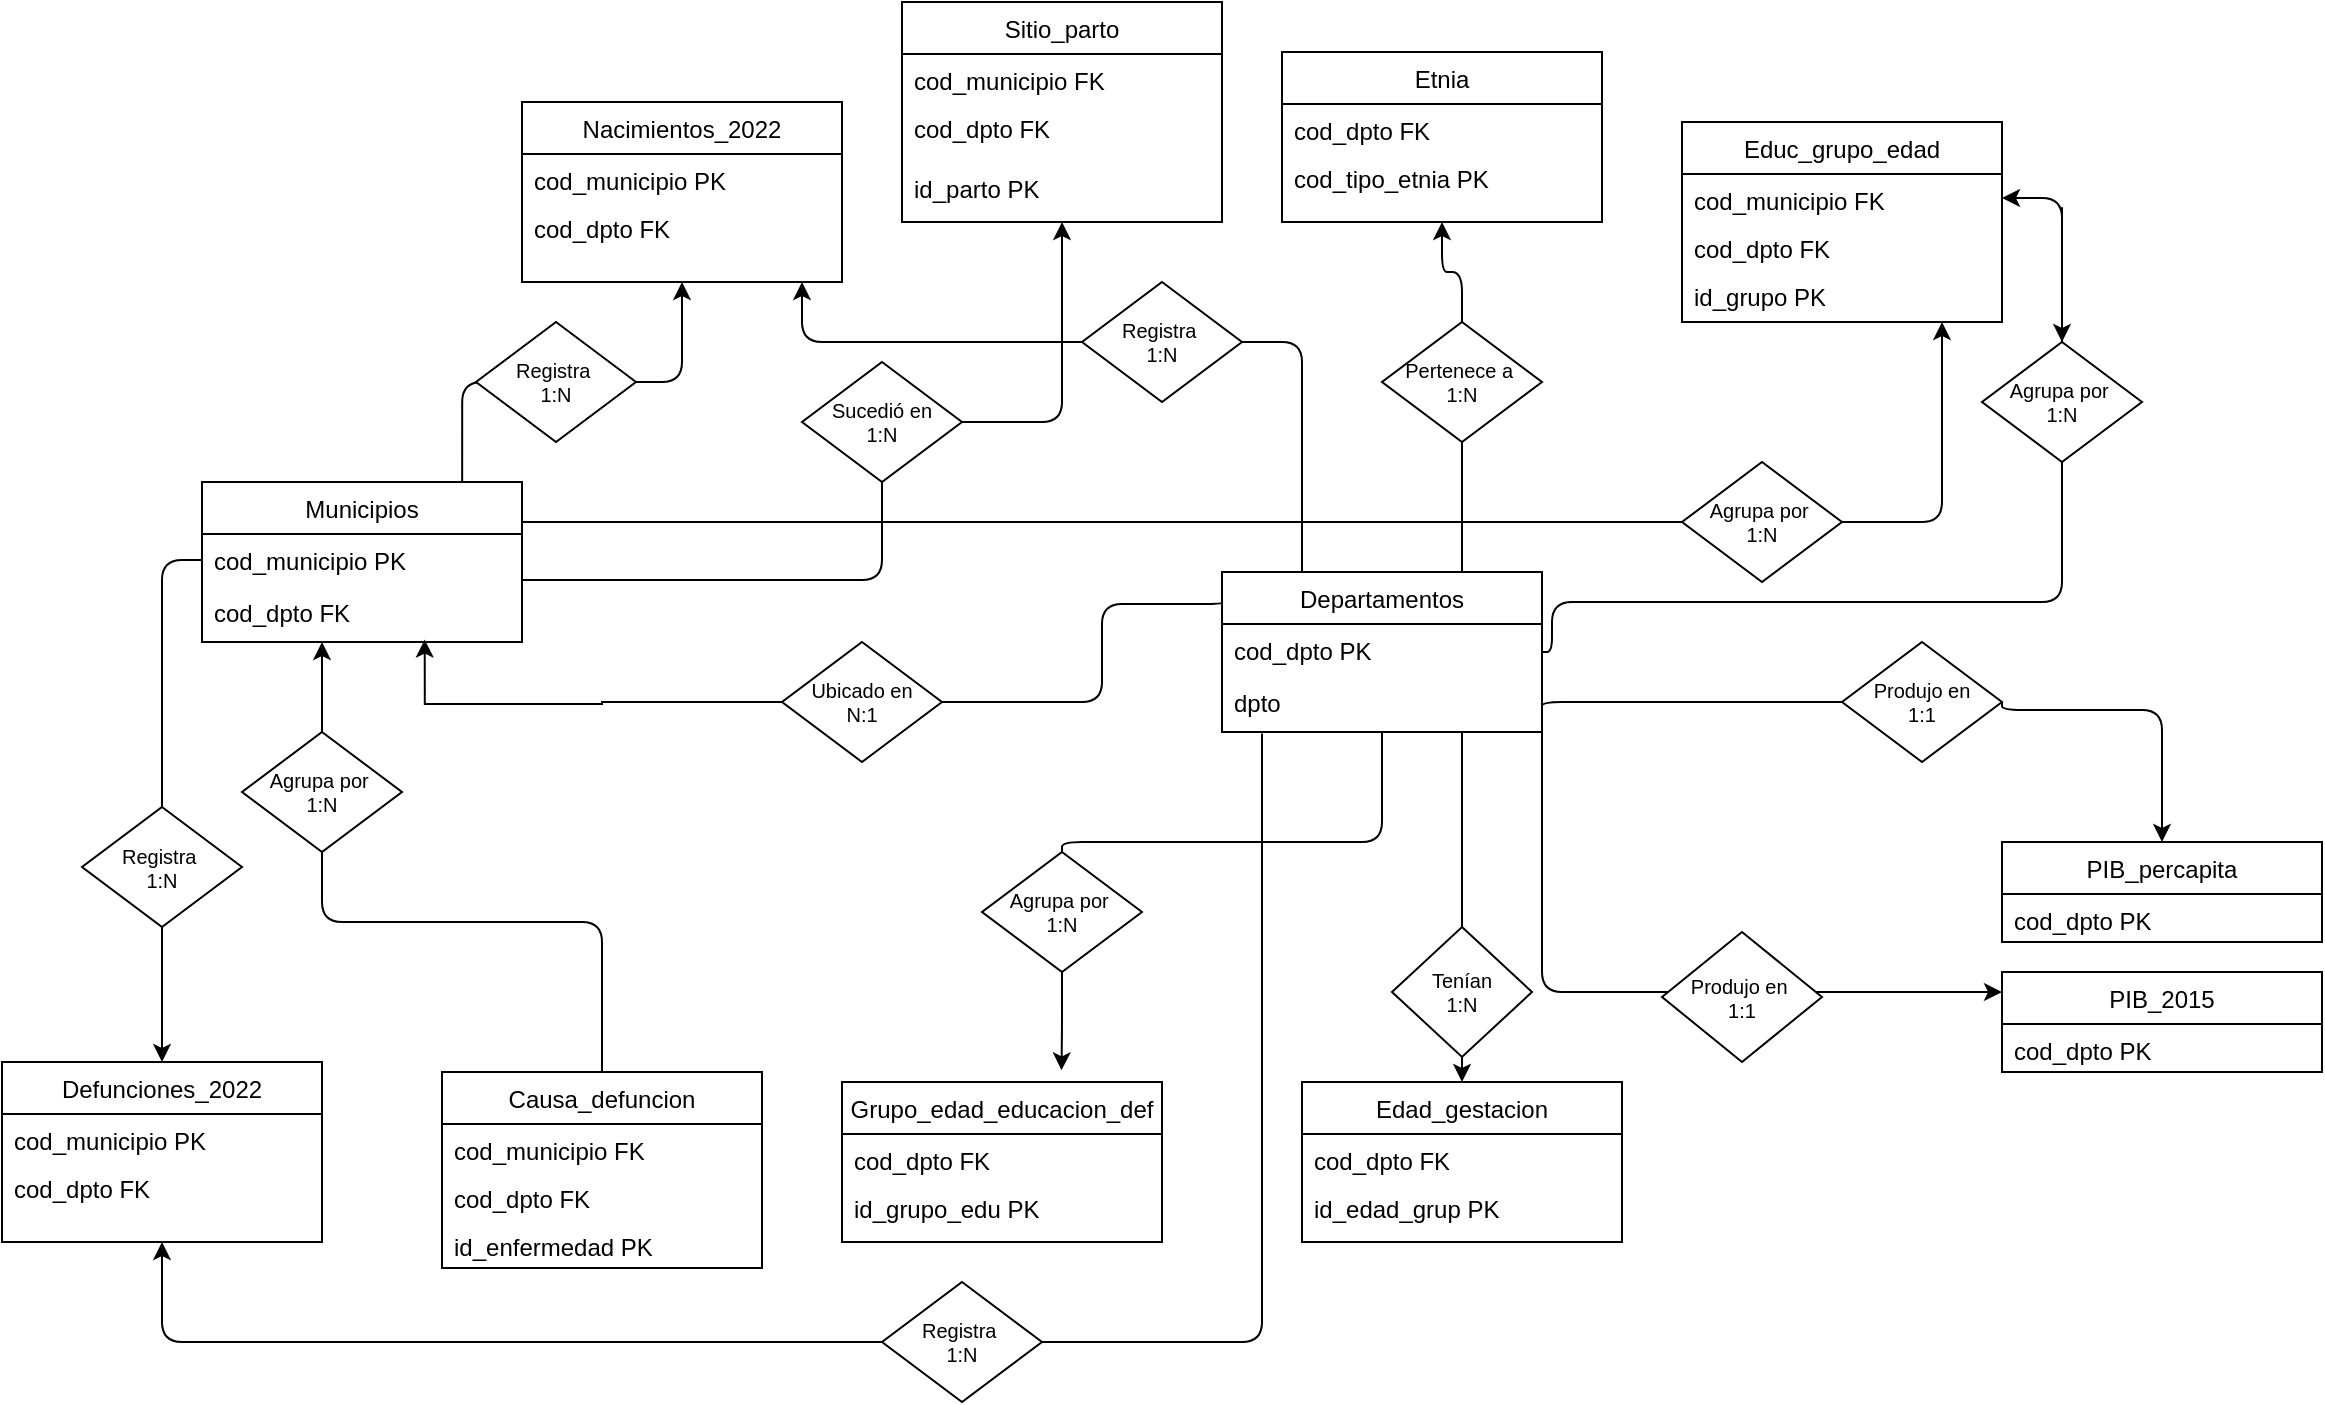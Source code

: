 <mxfile version="24.0.7" type="device">
  <diagram id="C5RBs43oDa-KdzZeNtuy" name="Page-1">
    <mxGraphModel dx="2062" dy="727" grid="1" gridSize="10" guides="1" tooltips="1" connect="1" arrows="1" fold="1" page="1" pageScale="1" pageWidth="827" pageHeight="1169" math="0" shadow="0">
      <root>
        <mxCell id="WIyWlLk6GJQsqaUBKTNV-0" />
        <mxCell id="WIyWlLk6GJQsqaUBKTNV-1" parent="WIyWlLk6GJQsqaUBKTNV-0" />
        <mxCell id="q3lk3f_6NWyYknvXHmoW-109" style="edgeStyle=orthogonalEdgeStyle;rounded=1;orthogonalLoop=1;jettySize=auto;html=1;curved=0;startArrow=classic;startFill=1;endArrow=none;endFill=0;" parent="WIyWlLk6GJQsqaUBKTNV-1" source="q3lk3f_6NWyYknvXHmoW-126" target="zkfFHV4jXpPFQw0GAbJ--17" edge="1">
          <mxGeometry relative="1" as="geometry">
            <Array as="points">
              <mxPoint x="300" y="98" />
              <mxPoint x="300" y="300" />
              <mxPoint x="45" y="300" />
              <mxPoint x="45" y="325" />
            </Array>
          </mxGeometry>
        </mxCell>
        <mxCell id="zkfFHV4jXpPFQw0GAbJ--0" value="Municipios" style="swimlane;fontStyle=0;align=center;verticalAlign=top;childLayout=stackLayout;horizontal=1;startSize=26;horizontalStack=0;resizeParent=1;resizeLast=0;collapsible=1;marginBottom=0;rounded=0;shadow=0;strokeWidth=1;" parent="WIyWlLk6GJQsqaUBKTNV-1" vertex="1">
          <mxGeometry x="-630" y="240" width="160" height="80" as="geometry">
            <mxRectangle x="230" y="140" width="160" height="26" as="alternateBounds" />
          </mxGeometry>
        </mxCell>
        <mxCell id="zkfFHV4jXpPFQw0GAbJ--1" value="cod_municipio PK" style="text;align=left;verticalAlign=top;spacingLeft=4;spacingRight=4;overflow=hidden;rotatable=0;points=[[0,0.5],[1,0.5]];portConstraint=eastwest;" parent="zkfFHV4jXpPFQw0GAbJ--0" vertex="1">
          <mxGeometry y="26" width="160" height="26" as="geometry" />
        </mxCell>
        <mxCell id="q3lk3f_6NWyYknvXHmoW-10" value="cod_dpto FK" style="text;align=left;verticalAlign=top;spacingLeft=4;spacingRight=4;overflow=hidden;rotatable=0;points=[[0,0.5],[1,0.5]];portConstraint=eastwest;" parent="zkfFHV4jXpPFQw0GAbJ--0" vertex="1">
          <mxGeometry y="52" width="160" height="26" as="geometry" />
        </mxCell>
        <mxCell id="zkfFHV4jXpPFQw0GAbJ--17" value="Departamentos" style="swimlane;fontStyle=0;align=center;verticalAlign=top;childLayout=stackLayout;horizontal=1;startSize=26;horizontalStack=0;resizeParent=1;resizeLast=0;collapsible=1;marginBottom=0;rounded=0;shadow=0;strokeWidth=1;" parent="WIyWlLk6GJQsqaUBKTNV-1" vertex="1">
          <mxGeometry x="-120" y="285" width="160" height="80" as="geometry">
            <mxRectangle x="550" y="140" width="160" height="26" as="alternateBounds" />
          </mxGeometry>
        </mxCell>
        <mxCell id="zkfFHV4jXpPFQw0GAbJ--18" value="cod_dpto PK" style="text;align=left;verticalAlign=top;spacingLeft=4;spacingRight=4;overflow=hidden;rotatable=0;points=[[0,0.5],[1,0.5]];portConstraint=eastwest;" parent="zkfFHV4jXpPFQw0GAbJ--17" vertex="1">
          <mxGeometry y="26" width="160" height="26" as="geometry" />
        </mxCell>
        <mxCell id="q3lk3f_6NWyYknvXHmoW-11" value="dpto&#xa;" style="text;align=left;verticalAlign=top;spacingLeft=4;spacingRight=4;overflow=hidden;rotatable=0;points=[[0,0.5],[1,0.5]];portConstraint=eastwest;" parent="zkfFHV4jXpPFQw0GAbJ--17" vertex="1">
          <mxGeometry y="52" width="160" height="26" as="geometry" />
        </mxCell>
        <mxCell id="q3lk3f_6NWyYknvXHmoW-106" style="edgeStyle=orthogonalEdgeStyle;rounded=1;orthogonalLoop=1;jettySize=auto;html=1;entryX=0.25;entryY=0;entryDx=0;entryDy=0;endArrow=none;endFill=0;startArrow=none;startFill=0;curved=0;" parent="WIyWlLk6GJQsqaUBKTNV-1" source="q3lk3f_6NWyYknvXHmoW-140" target="zkfFHV4jXpPFQw0GAbJ--17" edge="1">
          <mxGeometry relative="1" as="geometry">
            <Array as="points">
              <mxPoint x="-80" y="170" />
            </Array>
          </mxGeometry>
        </mxCell>
        <mxCell id="q3lk3f_6NWyYknvXHmoW-12" value="Nacimientos_2022" style="swimlane;fontStyle=0;align=center;verticalAlign=top;childLayout=stackLayout;horizontal=1;startSize=26;horizontalStack=0;resizeParent=1;resizeLast=0;collapsible=1;marginBottom=0;rounded=0;shadow=0;strokeWidth=1;" parent="WIyWlLk6GJQsqaUBKTNV-1" vertex="1">
          <mxGeometry x="-470" y="50" width="160" height="90" as="geometry">
            <mxRectangle x="550" y="140" width="160" height="26" as="alternateBounds" />
          </mxGeometry>
        </mxCell>
        <mxCell id="q3lk3f_6NWyYknvXHmoW-13" value="cod_municipio PK" style="text;align=left;verticalAlign=top;spacingLeft=4;spacingRight=4;overflow=hidden;rotatable=0;points=[[0,0.5],[1,0.5]];portConstraint=eastwest;" parent="q3lk3f_6NWyYknvXHmoW-12" vertex="1">
          <mxGeometry y="26" width="160" height="24" as="geometry" />
        </mxCell>
        <mxCell id="q3lk3f_6NWyYknvXHmoW-22" value="cod_dpto FK" style="text;align=left;verticalAlign=top;spacingLeft=4;spacingRight=4;overflow=hidden;rotatable=0;points=[[0,0.5],[1,0.5]];portConstraint=eastwest;" parent="q3lk3f_6NWyYknvXHmoW-12" vertex="1">
          <mxGeometry y="50" width="160" height="24" as="geometry" />
        </mxCell>
        <mxCell id="q3lk3f_6NWyYknvXHmoW-105" style="edgeStyle=orthogonalEdgeStyle;rounded=1;orthogonalLoop=1;jettySize=auto;html=1;entryX=1;entryY=0.5;entryDx=0;entryDy=0;curved=0;endArrow=none;endFill=0;startArrow=none;startFill=0;" parent="WIyWlLk6GJQsqaUBKTNV-1" source="q3lk3f_6NWyYknvXHmoW-153" edge="1">
          <mxGeometry relative="1" as="geometry">
            <mxPoint x="-280" y="100" as="sourcePoint" />
            <mxPoint x="-470" y="289" as="targetPoint" />
            <Array as="points">
              <mxPoint x="-290" y="289" />
            </Array>
          </mxGeometry>
        </mxCell>
        <mxCell id="q3lk3f_6NWyYknvXHmoW-27" value="Sitio_parto" style="swimlane;fontStyle=0;align=center;verticalAlign=top;childLayout=stackLayout;horizontal=1;startSize=26;horizontalStack=0;resizeParent=1;resizeLast=0;collapsible=1;marginBottom=0;rounded=0;shadow=0;strokeWidth=1;" parent="WIyWlLk6GJQsqaUBKTNV-1" vertex="1">
          <mxGeometry x="-280" width="160" height="110" as="geometry">
            <mxRectangle x="550" y="140" width="160" height="26" as="alternateBounds" />
          </mxGeometry>
        </mxCell>
        <mxCell id="q3lk3f_6NWyYknvXHmoW-28" value="cod_municipio FK" style="text;align=left;verticalAlign=top;spacingLeft=4;spacingRight=4;overflow=hidden;rotatable=0;points=[[0,0.5],[1,0.5]];portConstraint=eastwest;" parent="q3lk3f_6NWyYknvXHmoW-27" vertex="1">
          <mxGeometry y="26" width="160" height="24" as="geometry" />
        </mxCell>
        <mxCell id="q3lk3f_6NWyYknvXHmoW-35" value="cod_dpto FK" style="text;align=left;verticalAlign=top;spacingLeft=4;spacingRight=4;overflow=hidden;rotatable=0;points=[[0,0.5],[1,0.5]];portConstraint=eastwest;" parent="q3lk3f_6NWyYknvXHmoW-27" vertex="1">
          <mxGeometry y="50" width="160" height="30" as="geometry" />
        </mxCell>
        <mxCell id="GjpPT97vJuno8DyKaR-8-0" value="id_parto PK" style="text;align=left;verticalAlign=top;spacingLeft=4;spacingRight=4;overflow=hidden;rotatable=0;points=[[0,0.5],[1,0.5]];portConstraint=eastwest;" parent="q3lk3f_6NWyYknvXHmoW-27" vertex="1">
          <mxGeometry y="80" width="160" height="24" as="geometry" />
        </mxCell>
        <mxCell id="q3lk3f_6NWyYknvXHmoW-32" value="Etnia" style="swimlane;fontStyle=0;align=center;verticalAlign=top;childLayout=stackLayout;horizontal=1;startSize=26;horizontalStack=0;resizeParent=1;resizeLast=0;collapsible=1;marginBottom=0;rounded=0;shadow=0;strokeWidth=1;" parent="WIyWlLk6GJQsqaUBKTNV-1" vertex="1">
          <mxGeometry x="-90" y="25" width="160" height="85" as="geometry">
            <mxRectangle x="550" y="140" width="160" height="26" as="alternateBounds" />
          </mxGeometry>
        </mxCell>
        <mxCell id="q3lk3f_6NWyYknvXHmoW-33" value="cod_dpto FK" style="text;align=left;verticalAlign=top;spacingLeft=4;spacingRight=4;overflow=hidden;rotatable=0;points=[[0,0.5],[1,0.5]];portConstraint=eastwest;" parent="q3lk3f_6NWyYknvXHmoW-32" vertex="1">
          <mxGeometry y="26" width="160" height="24" as="geometry" />
        </mxCell>
        <mxCell id="GjpPT97vJuno8DyKaR-8-1" value="cod_tipo_etnia PK" style="text;align=left;verticalAlign=top;spacingLeft=4;spacingRight=4;overflow=hidden;rotatable=0;points=[[0,0.5],[1,0.5]];portConstraint=eastwest;" parent="q3lk3f_6NWyYknvXHmoW-32" vertex="1">
          <mxGeometry y="50" width="160" height="24" as="geometry" />
        </mxCell>
        <mxCell id="q3lk3f_6NWyYknvXHmoW-108" style="edgeStyle=orthogonalEdgeStyle;rounded=1;orthogonalLoop=1;jettySize=auto;html=1;entryX=1;entryY=0.25;entryDx=0;entryDy=0;curved=0;startArrow=classic;startFill=1;endArrow=none;endFill=0;" parent="WIyWlLk6GJQsqaUBKTNV-1" target="zkfFHV4jXpPFQw0GAbJ--0" edge="1">
          <mxGeometry relative="1" as="geometry">
            <mxPoint x="240" y="160" as="sourcePoint" />
            <mxPoint x="-540" y="239.94" as="targetPoint" />
            <Array as="points">
              <mxPoint x="240" y="260" />
            </Array>
          </mxGeometry>
        </mxCell>
        <mxCell id="q3lk3f_6NWyYknvXHmoW-37" value="Educ_grupo_edad" style="swimlane;fontStyle=0;align=center;verticalAlign=top;childLayout=stackLayout;horizontal=1;startSize=26;horizontalStack=0;resizeParent=1;resizeLast=0;collapsible=1;marginBottom=0;rounded=0;shadow=0;strokeWidth=1;" parent="WIyWlLk6GJQsqaUBKTNV-1" vertex="1">
          <mxGeometry x="110" y="60" width="160" height="100" as="geometry">
            <mxRectangle x="550" y="140" width="160" height="26" as="alternateBounds" />
          </mxGeometry>
        </mxCell>
        <mxCell id="q3lk3f_6NWyYknvXHmoW-38" value="cod_municipio FK" style="text;align=left;verticalAlign=top;spacingLeft=4;spacingRight=4;overflow=hidden;rotatable=0;points=[[0,0.5],[1,0.5]];portConstraint=eastwest;" parent="q3lk3f_6NWyYknvXHmoW-37" vertex="1">
          <mxGeometry y="26" width="160" height="24" as="geometry" />
        </mxCell>
        <mxCell id="q3lk3f_6NWyYknvXHmoW-39" value="cod_dpto FK" style="text;align=left;verticalAlign=top;spacingLeft=4;spacingRight=4;overflow=hidden;rotatable=0;points=[[0,0.5],[1,0.5]];portConstraint=eastwest;" parent="q3lk3f_6NWyYknvXHmoW-37" vertex="1">
          <mxGeometry y="50" width="160" height="24" as="geometry" />
        </mxCell>
        <mxCell id="GjpPT97vJuno8DyKaR-8-2" value="id_grupo PK" style="text;align=left;verticalAlign=top;spacingLeft=4;spacingRight=4;overflow=hidden;rotatable=0;points=[[0,0.5],[1,0.5]];portConstraint=eastwest;" parent="q3lk3f_6NWyYknvXHmoW-37" vertex="1">
          <mxGeometry y="74" width="160" height="24" as="geometry" />
        </mxCell>
        <mxCell id="q3lk3f_6NWyYknvXHmoW-110" style="edgeStyle=orthogonalEdgeStyle;rounded=1;orthogonalLoop=1;jettySize=auto;html=1;entryX=0;entryY=0.5;entryDx=0;entryDy=0;endArrow=none;endFill=0;startArrow=classic;startFill=1;curved=0;" parent="WIyWlLk6GJQsqaUBKTNV-1" source="q3lk3f_6NWyYknvXHmoW-53" target="zkfFHV4jXpPFQw0GAbJ--1" edge="1">
          <mxGeometry relative="1" as="geometry" />
        </mxCell>
        <mxCell id="q3lk3f_6NWyYknvXHmoW-53" value="Defunciones_2022" style="swimlane;fontStyle=0;align=center;verticalAlign=top;childLayout=stackLayout;horizontal=1;startSize=26;horizontalStack=0;resizeParent=1;resizeLast=0;collapsible=1;marginBottom=0;rounded=0;shadow=0;strokeWidth=1;" parent="WIyWlLk6GJQsqaUBKTNV-1" vertex="1">
          <mxGeometry x="-730" y="530" width="160" height="90" as="geometry">
            <mxRectangle x="550" y="140" width="160" height="26" as="alternateBounds" />
          </mxGeometry>
        </mxCell>
        <mxCell id="q3lk3f_6NWyYknvXHmoW-54" value="cod_municipio PK" style="text;align=left;verticalAlign=top;spacingLeft=4;spacingRight=4;overflow=hidden;rotatable=0;points=[[0,0.5],[1,0.5]];portConstraint=eastwest;" parent="q3lk3f_6NWyYknvXHmoW-53" vertex="1">
          <mxGeometry y="26" width="160" height="24" as="geometry" />
        </mxCell>
        <mxCell id="q3lk3f_6NWyYknvXHmoW-55" value="cod_dpto FK" style="text;align=left;verticalAlign=top;spacingLeft=4;spacingRight=4;overflow=hidden;rotatable=0;points=[[0,0.5],[1,0.5]];portConstraint=eastwest;" parent="q3lk3f_6NWyYknvXHmoW-53" vertex="1">
          <mxGeometry y="50" width="160" height="24" as="geometry" />
        </mxCell>
        <mxCell id="q3lk3f_6NWyYknvXHmoW-61" value="Grupo_edad_educacion_def" style="swimlane;fontStyle=0;align=center;verticalAlign=top;childLayout=stackLayout;horizontal=1;startSize=26;horizontalStack=0;resizeParent=1;resizeLast=0;collapsible=1;marginBottom=0;rounded=0;shadow=0;strokeWidth=1;" parent="WIyWlLk6GJQsqaUBKTNV-1" vertex="1">
          <mxGeometry x="-310" y="540" width="160" height="80" as="geometry">
            <mxRectangle x="550" y="140" width="160" height="26" as="alternateBounds" />
          </mxGeometry>
        </mxCell>
        <mxCell id="q3lk3f_6NWyYknvXHmoW-63" value="cod_dpto FK" style="text;align=left;verticalAlign=top;spacingLeft=4;spacingRight=4;overflow=hidden;rotatable=0;points=[[0,0.5],[1,0.5]];portConstraint=eastwest;" parent="q3lk3f_6NWyYknvXHmoW-61" vertex="1">
          <mxGeometry y="26" width="160" height="24" as="geometry" />
        </mxCell>
        <mxCell id="GjpPT97vJuno8DyKaR-8-4" value="id_grupo_edu PK" style="text;align=left;verticalAlign=top;spacingLeft=4;spacingRight=4;overflow=hidden;rotatable=0;points=[[0,0.5],[1,0.5]];portConstraint=eastwest;" parent="q3lk3f_6NWyYknvXHmoW-61" vertex="1">
          <mxGeometry y="50" width="160" height="24" as="geometry" />
        </mxCell>
        <mxCell id="q3lk3f_6NWyYknvXHmoW-64" value="Causa_defuncion" style="swimlane;fontStyle=0;align=center;verticalAlign=top;childLayout=stackLayout;horizontal=1;startSize=26;horizontalStack=0;resizeParent=1;resizeLast=0;collapsible=1;marginBottom=0;rounded=0;shadow=0;strokeWidth=1;" parent="WIyWlLk6GJQsqaUBKTNV-1" vertex="1">
          <mxGeometry x="-510" y="535" width="160" height="98" as="geometry">
            <mxRectangle x="550" y="140" width="160" height="26" as="alternateBounds" />
          </mxGeometry>
        </mxCell>
        <mxCell id="q3lk3f_6NWyYknvXHmoW-65" value="cod_municipio FK" style="text;align=left;verticalAlign=top;spacingLeft=4;spacingRight=4;overflow=hidden;rotatable=0;points=[[0,0.5],[1,0.5]];portConstraint=eastwest;" parent="q3lk3f_6NWyYknvXHmoW-64" vertex="1">
          <mxGeometry y="26" width="160" height="24" as="geometry" />
        </mxCell>
        <mxCell id="q3lk3f_6NWyYknvXHmoW-66" value="cod_dpto FK" style="text;align=left;verticalAlign=top;spacingLeft=4;spacingRight=4;overflow=hidden;rotatable=0;points=[[0,0.5],[1,0.5]];portConstraint=eastwest;" parent="q3lk3f_6NWyYknvXHmoW-64" vertex="1">
          <mxGeometry y="50" width="160" height="24" as="geometry" />
        </mxCell>
        <mxCell id="GjpPT97vJuno8DyKaR-8-3" value="id_enfermedad PK" style="text;align=left;verticalAlign=top;spacingLeft=4;spacingRight=4;overflow=hidden;rotatable=0;points=[[0,0.5],[1,0.5]];portConstraint=eastwest;" parent="q3lk3f_6NWyYknvXHmoW-64" vertex="1">
          <mxGeometry y="74" width="160" height="24" as="geometry" />
        </mxCell>
        <mxCell id="q3lk3f_6NWyYknvXHmoW-113" style="edgeStyle=orthogonalEdgeStyle;rounded=0;orthogonalLoop=1;jettySize=auto;html=1;entryX=0.75;entryY=1;entryDx=0;entryDy=0;startArrow=classic;startFill=1;endArrow=none;endFill=0;" parent="WIyWlLk6GJQsqaUBKTNV-1" source="q3lk3f_6NWyYknvXHmoW-67" target="zkfFHV4jXpPFQw0GAbJ--17" edge="1">
          <mxGeometry relative="1" as="geometry" />
        </mxCell>
        <mxCell id="q3lk3f_6NWyYknvXHmoW-67" value="Edad_gestacion" style="swimlane;fontStyle=0;align=center;verticalAlign=top;childLayout=stackLayout;horizontal=1;startSize=26;horizontalStack=0;resizeParent=1;resizeLast=0;collapsible=1;marginBottom=0;rounded=0;shadow=0;strokeWidth=1;" parent="WIyWlLk6GJQsqaUBKTNV-1" vertex="1">
          <mxGeometry x="-80" y="540" width="160" height="80" as="geometry">
            <mxRectangle x="550" y="140" width="160" height="26" as="alternateBounds" />
          </mxGeometry>
        </mxCell>
        <mxCell id="q3lk3f_6NWyYknvXHmoW-69" value="cod_dpto FK" style="text;align=left;verticalAlign=top;spacingLeft=4;spacingRight=4;overflow=hidden;rotatable=0;points=[[0,0.5],[1,0.5]];portConstraint=eastwest;" parent="q3lk3f_6NWyYknvXHmoW-67" vertex="1">
          <mxGeometry y="26" width="160" height="24" as="geometry" />
        </mxCell>
        <mxCell id="GjpPT97vJuno8DyKaR-8-5" value="id_edad_grup PK" style="text;align=left;verticalAlign=top;spacingLeft=4;spacingRight=4;overflow=hidden;rotatable=0;points=[[0,0.5],[1,0.5]];portConstraint=eastwest;" parent="q3lk3f_6NWyYknvXHmoW-67" vertex="1">
          <mxGeometry y="50" width="160" height="24" as="geometry" />
        </mxCell>
        <mxCell id="q3lk3f_6NWyYknvXHmoW-115" style="edgeStyle=orthogonalEdgeStyle;rounded=1;orthogonalLoop=1;jettySize=auto;html=1;curved=0;startArrow=classic;startFill=1;endArrow=none;endFill=0;" parent="WIyWlLk6GJQsqaUBKTNV-1" source="q3lk3f_6NWyYknvXHmoW-88" target="zkfFHV4jXpPFQw0GAbJ--17" edge="1">
          <mxGeometry relative="1" as="geometry">
            <Array as="points">
              <mxPoint x="40" y="495" />
            </Array>
          </mxGeometry>
        </mxCell>
        <mxCell id="q3lk3f_6NWyYknvXHmoW-88" value="PIB_2015" style="swimlane;fontStyle=0;align=center;verticalAlign=top;childLayout=stackLayout;horizontal=1;startSize=26;horizontalStack=0;resizeParent=1;resizeLast=0;collapsible=1;marginBottom=0;rounded=0;shadow=0;strokeWidth=1;" parent="WIyWlLk6GJQsqaUBKTNV-1" vertex="1">
          <mxGeometry x="270" y="485" width="160" height="50" as="geometry">
            <mxRectangle x="550" y="140" width="160" height="26" as="alternateBounds" />
          </mxGeometry>
        </mxCell>
        <mxCell id="q3lk3f_6NWyYknvXHmoW-89" value="cod_dpto PK" style="text;align=left;verticalAlign=top;spacingLeft=4;spacingRight=4;overflow=hidden;rotatable=0;points=[[0,0.5],[1,0.5]];portConstraint=eastwest;" parent="q3lk3f_6NWyYknvXHmoW-88" vertex="1">
          <mxGeometry y="26" width="160" height="24" as="geometry" />
        </mxCell>
        <mxCell id="q3lk3f_6NWyYknvXHmoW-117" style="edgeStyle=orthogonalEdgeStyle;rounded=1;orthogonalLoop=1;jettySize=auto;html=1;entryX=1;entryY=0.5;entryDx=0;entryDy=0;exitX=0;exitY=0.5;exitDx=0;exitDy=0;curved=0;startArrow=none;startFill=0;endArrow=none;endFill=0;" parent="WIyWlLk6GJQsqaUBKTNV-1" source="q3lk3f_6NWyYknvXHmoW-127" edge="1">
          <mxGeometry relative="1" as="geometry">
            <mxPoint x="350" y="449.94" as="sourcePoint" />
            <mxPoint x="40" y="353.94" as="targetPoint" />
            <Array as="points">
              <mxPoint x="40" y="350" />
            </Array>
          </mxGeometry>
        </mxCell>
        <mxCell id="q3lk3f_6NWyYknvXHmoW-90" value="PIB_percapita" style="swimlane;fontStyle=0;align=center;verticalAlign=top;childLayout=stackLayout;horizontal=1;startSize=26;horizontalStack=0;resizeParent=1;resizeLast=0;collapsible=1;marginBottom=0;rounded=0;shadow=0;strokeWidth=1;" parent="WIyWlLk6GJQsqaUBKTNV-1" vertex="1">
          <mxGeometry x="270" y="420" width="160" height="50" as="geometry">
            <mxRectangle x="550" y="140" width="160" height="26" as="alternateBounds" />
          </mxGeometry>
        </mxCell>
        <mxCell id="q3lk3f_6NWyYknvXHmoW-91" value="cod_dpto PK" style="text;align=left;verticalAlign=top;spacingLeft=4;spacingRight=4;overflow=hidden;rotatable=0;points=[[0,0.5],[1,0.5]];portConstraint=eastwest;" parent="q3lk3f_6NWyYknvXHmoW-90" vertex="1">
          <mxGeometry y="26" width="160" height="24" as="geometry" />
        </mxCell>
        <mxCell id="q3lk3f_6NWyYknvXHmoW-104" style="edgeStyle=orthogonalEdgeStyle;rounded=1;orthogonalLoop=1;jettySize=auto;html=1;entryX=0.813;entryY=0;entryDx=0;entryDy=0;entryPerimeter=0;endArrow=none;endFill=0;startArrow=classic;startFill=1;curved=0;" parent="WIyWlLk6GJQsqaUBKTNV-1" source="q3lk3f_6NWyYknvXHmoW-12" target="zkfFHV4jXpPFQw0GAbJ--0" edge="1">
          <mxGeometry relative="1" as="geometry" />
        </mxCell>
        <mxCell id="q3lk3f_6NWyYknvXHmoW-111" style="edgeStyle=orthogonalEdgeStyle;rounded=1;orthogonalLoop=1;jettySize=auto;html=1;entryX=0.375;entryY=1.077;entryDx=0;entryDy=0;entryPerimeter=0;curved=0;" parent="WIyWlLk6GJQsqaUBKTNV-1" source="q3lk3f_6NWyYknvXHmoW-64" target="q3lk3f_6NWyYknvXHmoW-10" edge="1">
          <mxGeometry relative="1" as="geometry">
            <Array as="points">
              <mxPoint x="-430" y="460" />
              <mxPoint x="-570" y="460" />
            </Array>
          </mxGeometry>
        </mxCell>
        <mxCell id="q3lk3f_6NWyYknvXHmoW-112" style="edgeStyle=orthogonalEdgeStyle;rounded=1;orthogonalLoop=1;jettySize=auto;html=1;entryX=0.5;entryY=1;entryDx=0;entryDy=0;exitX=0.5;exitY=0;exitDx=0;exitDy=0;curved=0;startArrow=none;startFill=0;endArrow=none;endFill=0;" parent="WIyWlLk6GJQsqaUBKTNV-1" source="q3lk3f_6NWyYknvXHmoW-134" target="zkfFHV4jXpPFQw0GAbJ--17" edge="1">
          <mxGeometry relative="1" as="geometry">
            <mxPoint x="-230" y="530" as="sourcePoint" />
            <Array as="points">
              <mxPoint x="-40" y="420" />
            </Array>
          </mxGeometry>
        </mxCell>
        <mxCell id="q3lk3f_6NWyYknvXHmoW-118" style="edgeStyle=orthogonalEdgeStyle;rounded=1;orthogonalLoop=1;jettySize=auto;html=1;entryX=0.125;entryY=1.104;entryDx=0;entryDy=0;entryPerimeter=0;curved=0;endArrow=none;endFill=0;startArrow=classic;startFill=1;" parent="WIyWlLk6GJQsqaUBKTNV-1" source="q3lk3f_6NWyYknvXHmoW-53" target="q3lk3f_6NWyYknvXHmoW-11" edge="1">
          <mxGeometry relative="1" as="geometry">
            <mxPoint x="-80" y="370" as="targetPoint" />
            <Array as="points">
              <mxPoint x="-650" y="670" />
              <mxPoint x="-100" y="670" />
            </Array>
          </mxGeometry>
        </mxCell>
        <mxCell id="q3lk3f_6NWyYknvXHmoW-128" value="Produjo en&amp;nbsp;&lt;br&gt;1:1" style="rhombus;whiteSpace=wrap;html=1;fontSize=10;" parent="WIyWlLk6GJQsqaUBKTNV-1" vertex="1">
          <mxGeometry x="100" y="465" width="80" height="65" as="geometry" />
        </mxCell>
        <mxCell id="q3lk3f_6NWyYknvXHmoW-129" value="Tenían&lt;br&gt;1:N" style="rhombus;whiteSpace=wrap;html=1;fontSize=10;" parent="WIyWlLk6GJQsqaUBKTNV-1" vertex="1">
          <mxGeometry x="-35" y="462.5" width="70" height="65" as="geometry" />
        </mxCell>
        <mxCell id="q3lk3f_6NWyYknvXHmoW-131" value="" style="edgeStyle=orthogonalEdgeStyle;rounded=1;orthogonalLoop=1;jettySize=auto;html=1;curved=0;startArrow=classic;startFill=1;endArrow=none;endFill=0;" parent="WIyWlLk6GJQsqaUBKTNV-1" source="q3lk3f_6NWyYknvXHmoW-38" target="q3lk3f_6NWyYknvXHmoW-126" edge="1">
          <mxGeometry relative="1" as="geometry">
            <mxPoint x="270" y="98" as="sourcePoint" />
            <mxPoint x="40" y="325" as="targetPoint" />
            <Array as="points" />
          </mxGeometry>
        </mxCell>
        <mxCell id="q3lk3f_6NWyYknvXHmoW-126" value="Agrupa por&amp;nbsp;&lt;br&gt;1:N" style="rhombus;whiteSpace=wrap;html=1;fontSize=10;" parent="WIyWlLk6GJQsqaUBKTNV-1" vertex="1">
          <mxGeometry x="260" y="170" width="80" height="60" as="geometry" />
        </mxCell>
        <mxCell id="q3lk3f_6NWyYknvXHmoW-132" value="" style="edgeStyle=orthogonalEdgeStyle;rounded=1;orthogonalLoop=1;jettySize=auto;html=1;entryX=1;entryY=0.5;entryDx=0;entryDy=0;exitX=0.5;exitY=0;exitDx=0;exitDy=0;curved=0;startArrow=classic;startFill=1;endArrow=none;endFill=0;" parent="WIyWlLk6GJQsqaUBKTNV-1" source="q3lk3f_6NWyYknvXHmoW-90" target="q3lk3f_6NWyYknvXHmoW-127" edge="1">
          <mxGeometry relative="1" as="geometry">
            <mxPoint x="350" y="420" as="sourcePoint" />
            <mxPoint x="40" y="353.94" as="targetPoint" />
            <Array as="points">
              <mxPoint x="350" y="354" />
            </Array>
          </mxGeometry>
        </mxCell>
        <mxCell id="q3lk3f_6NWyYknvXHmoW-127" value="Produjo en&lt;br&gt;1:1" style="rhombus;whiteSpace=wrap;html=1;fontSize=10;" parent="WIyWlLk6GJQsqaUBKTNV-1" vertex="1">
          <mxGeometry x="190" y="320" width="80" height="60" as="geometry" />
        </mxCell>
        <mxCell id="q3lk3f_6NWyYknvXHmoW-133" value="Agrupa por&amp;nbsp;&lt;br&gt;1:N" style="rhombus;whiteSpace=wrap;html=1;fontSize=10;" parent="WIyWlLk6GJQsqaUBKTNV-1" vertex="1">
          <mxGeometry x="110" y="230" width="80" height="60" as="geometry" />
        </mxCell>
        <mxCell id="q3lk3f_6NWyYknvXHmoW-134" value="Agrupa por&amp;nbsp;&lt;br&gt;1:N" style="rhombus;whiteSpace=wrap;html=1;fontSize=10;" parent="WIyWlLk6GJQsqaUBKTNV-1" vertex="1">
          <mxGeometry x="-240" y="425" width="80" height="60" as="geometry" />
        </mxCell>
        <mxCell id="q3lk3f_6NWyYknvXHmoW-137" style="edgeStyle=orthogonalEdgeStyle;rounded=1;orthogonalLoop=1;jettySize=auto;html=1;entryX=0.686;entryY=-0.073;entryDx=0;entryDy=0;entryPerimeter=0;curved=0;" parent="WIyWlLk6GJQsqaUBKTNV-1" source="q3lk3f_6NWyYknvXHmoW-134" target="q3lk3f_6NWyYknvXHmoW-61" edge="1">
          <mxGeometry relative="1" as="geometry" />
        </mxCell>
        <mxCell id="q3lk3f_6NWyYknvXHmoW-139" value="Registra&amp;nbsp;&lt;br&gt;1:N" style="rhombus;whiteSpace=wrap;html=1;fontSize=10;" parent="WIyWlLk6GJQsqaUBKTNV-1" vertex="1">
          <mxGeometry x="-290" y="640" width="80" height="60" as="geometry" />
        </mxCell>
        <mxCell id="q3lk3f_6NWyYknvXHmoW-145" style="edgeStyle=orthogonalEdgeStyle;rounded=1;orthogonalLoop=1;jettySize=auto;html=1;curved=0;entryX=0.5;entryY=1;entryDx=0;entryDy=0;" parent="WIyWlLk6GJQsqaUBKTNV-1" source="q3lk3f_6NWyYknvXHmoW-141" target="q3lk3f_6NWyYknvXHmoW-32" edge="1">
          <mxGeometry relative="1" as="geometry">
            <mxPoint y="120" as="targetPoint" />
          </mxGeometry>
        </mxCell>
        <mxCell id="q3lk3f_6NWyYknvXHmoW-146" style="edgeStyle=orthogonalEdgeStyle;rounded=1;orthogonalLoop=1;jettySize=auto;html=1;entryX=0.75;entryY=0;entryDx=0;entryDy=0;curved=0;endArrow=none;endFill=0;" parent="WIyWlLk6GJQsqaUBKTNV-1" source="q3lk3f_6NWyYknvXHmoW-141" target="zkfFHV4jXpPFQw0GAbJ--17" edge="1">
          <mxGeometry relative="1" as="geometry" />
        </mxCell>
        <mxCell id="q3lk3f_6NWyYknvXHmoW-141" value="Pertenece a&amp;nbsp;&lt;br&gt;1:N" style="rhombus;whiteSpace=wrap;html=1;fontSize=10;" parent="WIyWlLk6GJQsqaUBKTNV-1" vertex="1">
          <mxGeometry x="-40" y="160" width="80" height="60" as="geometry" />
        </mxCell>
        <mxCell id="q3lk3f_6NWyYknvXHmoW-147" value="Agrupa por&amp;nbsp;&lt;br&gt;1:N" style="rhombus;whiteSpace=wrap;html=1;fontSize=10;" parent="WIyWlLk6GJQsqaUBKTNV-1" vertex="1">
          <mxGeometry x="-610" y="365" width="80" height="60" as="geometry" />
        </mxCell>
        <mxCell id="q3lk3f_6NWyYknvXHmoW-148" value="Registra&amp;nbsp;&lt;br&gt;1:N" style="rhombus;whiteSpace=wrap;html=1;fontSize=10;" parent="WIyWlLk6GJQsqaUBKTNV-1" vertex="1">
          <mxGeometry x="-690" y="402.5" width="80" height="60" as="geometry" />
        </mxCell>
        <mxCell id="q3lk3f_6NWyYknvXHmoW-149" value="Registra&amp;nbsp;&lt;br&gt;1:N" style="rhombus;whiteSpace=wrap;html=1;fontSize=10;" parent="WIyWlLk6GJQsqaUBKTNV-1" vertex="1">
          <mxGeometry x="-493" y="160" width="80" height="60" as="geometry" />
        </mxCell>
        <mxCell id="q3lk3f_6NWyYknvXHmoW-152" value="" style="edgeStyle=orthogonalEdgeStyle;rounded=1;orthogonalLoop=1;jettySize=auto;html=1;entryX=0.25;entryY=0;entryDx=0;entryDy=0;endArrow=none;endFill=0;startArrow=classic;startFill=1;curved=0;" parent="WIyWlLk6GJQsqaUBKTNV-1" source="q3lk3f_6NWyYknvXHmoW-12" target="q3lk3f_6NWyYknvXHmoW-140" edge="1">
          <mxGeometry relative="1" as="geometry">
            <mxPoint x="-330" y="140" as="sourcePoint" />
            <mxPoint x="-80" y="285" as="targetPoint" />
            <Array as="points">
              <mxPoint x="-330" y="170" />
            </Array>
          </mxGeometry>
        </mxCell>
        <mxCell id="q3lk3f_6NWyYknvXHmoW-140" value="Registra&amp;nbsp;&lt;br&gt;1:N" style="rhombus;whiteSpace=wrap;html=1;fontSize=10;" parent="WIyWlLk6GJQsqaUBKTNV-1" vertex="1">
          <mxGeometry x="-190" y="140" width="80" height="60" as="geometry" />
        </mxCell>
        <mxCell id="q3lk3f_6NWyYknvXHmoW-154" value="" style="edgeStyle=orthogonalEdgeStyle;rounded=1;orthogonalLoop=1;jettySize=auto;html=1;entryX=1;entryY=0.5;entryDx=0;entryDy=0;curved=0;endArrow=none;endFill=0;startArrow=classic;startFill=1;exitX=0.5;exitY=1;exitDx=0;exitDy=0;" parent="WIyWlLk6GJQsqaUBKTNV-1" source="q3lk3f_6NWyYknvXHmoW-27" target="q3lk3f_6NWyYknvXHmoW-153" edge="1">
          <mxGeometry relative="1" as="geometry">
            <mxPoint x="-280" y="100" as="sourcePoint" />
            <mxPoint x="-470" y="289" as="targetPoint" />
            <Array as="points" />
          </mxGeometry>
        </mxCell>
        <mxCell id="q3lk3f_6NWyYknvXHmoW-153" value="Sucedió en&lt;br&gt;1:N" style="rhombus;whiteSpace=wrap;html=1;fontSize=10;" parent="WIyWlLk6GJQsqaUBKTNV-1" vertex="1">
          <mxGeometry x="-330" y="180" width="80" height="60" as="geometry" />
        </mxCell>
        <mxCell id="q3lk3f_6NWyYknvXHmoW-159" value="" style="edgeStyle=orthogonalEdgeStyle;rounded=1;orthogonalLoop=1;jettySize=auto;html=1;entryX=1;entryY=0.5;entryDx=0;entryDy=0;curved=0;endArrow=none;endFill=0;" parent="WIyWlLk6GJQsqaUBKTNV-1" target="q3lk3f_6NWyYknvXHmoW-158" edge="1">
          <mxGeometry relative="1" as="geometry">
            <mxPoint x="-120" y="300" as="sourcePoint" />
            <mxPoint x="-240" y="365" as="targetPoint" />
            <Array as="points">
              <mxPoint x="-120" y="301" />
              <mxPoint x="-180" y="301" />
              <mxPoint x="-180" y="350" />
            </Array>
          </mxGeometry>
        </mxCell>
        <mxCell id="U5DZUe7e5pk7ks9OEPGk-0" style="edgeStyle=orthogonalEdgeStyle;rounded=0;orthogonalLoop=1;jettySize=auto;html=1;exitX=0;exitY=0.5;exitDx=0;exitDy=0;entryX=0.696;entryY=1.031;entryDx=0;entryDy=0;entryPerimeter=0;" edge="1" parent="WIyWlLk6GJQsqaUBKTNV-1" source="q3lk3f_6NWyYknvXHmoW-158" target="q3lk3f_6NWyYknvXHmoW-10">
          <mxGeometry relative="1" as="geometry">
            <mxPoint x="-480" y="350" as="targetPoint" />
            <Array as="points">
              <mxPoint x="-430" y="350" />
              <mxPoint x="-430" y="351" />
              <mxPoint x="-519" y="351" />
            </Array>
          </mxGeometry>
        </mxCell>
        <mxCell id="q3lk3f_6NWyYknvXHmoW-158" value="Ubicado en&lt;br&gt;N:1" style="rhombus;whiteSpace=wrap;html=1;fontSize=10;" parent="WIyWlLk6GJQsqaUBKTNV-1" vertex="1">
          <mxGeometry x="-340" y="320" width="80" height="60" as="geometry" />
        </mxCell>
      </root>
    </mxGraphModel>
  </diagram>
</mxfile>
